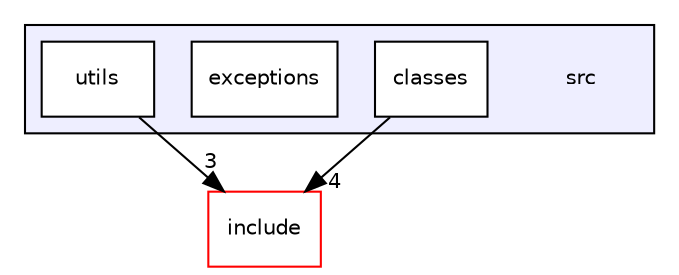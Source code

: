 digraph "src" {
  compound=true
  node [ fontsize="10", fontname="Helvetica"];
  edge [ labelfontsize="10", labelfontname="Helvetica"];
  subgraph clusterdir_68267d1309a1af8e8297ef4c3efbcdba {
    graph [ bgcolor="#eeeeff", pencolor="black", label="" URL="dir_68267d1309a1af8e8297ef4c3efbcdba.html"];
    dir_68267d1309a1af8e8297ef4c3efbcdba [shape=plaintext label="src"];
    dir_018e9aafb459e6e1a4953404cb0c0b1d [shape=box label="classes" color="black" fillcolor="white" style="filled" URL="dir_018e9aafb459e6e1a4953404cb0c0b1d.html"];
    dir_6e33d6500a76933db4361f663e54ab12 [shape=box label="exceptions" color="black" fillcolor="white" style="filled" URL="dir_6e33d6500a76933db4361f663e54ab12.html"];
    dir_313caf1132e152dd9b58bea13a4052ca [shape=box label="utils" color="black" fillcolor="white" style="filled" URL="dir_313caf1132e152dd9b58bea13a4052ca.html"];
  }
  dir_d44c64559bbebec7f509842c48db8b23 [shape=box label="include" fillcolor="white" style="filled" color="red" URL="dir_d44c64559bbebec7f509842c48db8b23.html"];
  dir_018e9aafb459e6e1a4953404cb0c0b1d->dir_d44c64559bbebec7f509842c48db8b23 [headlabel="4", labeldistance=1.5 headhref="dir_000003_000000.html"];
  dir_313caf1132e152dd9b58bea13a4052ca->dir_d44c64559bbebec7f509842c48db8b23 [headlabel="3", labeldistance=1.5 headhref="dir_000005_000000.html"];
}
